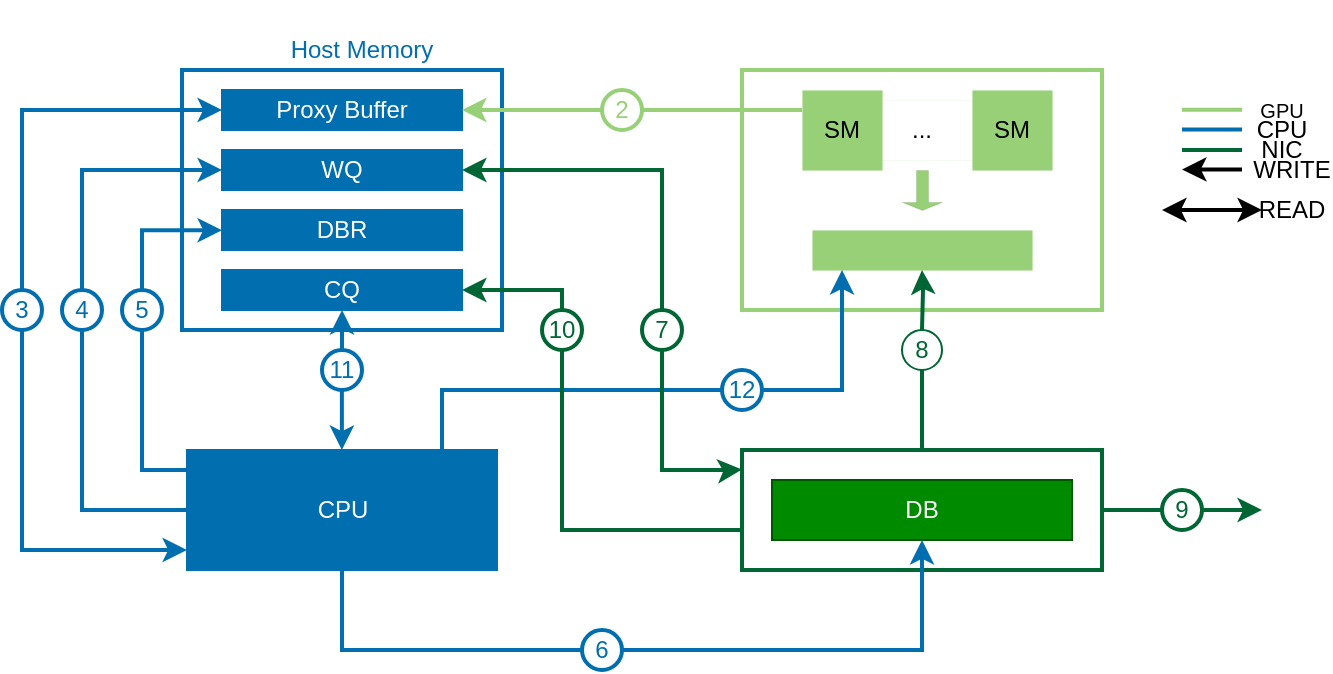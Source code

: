 <mxfile version="28.2.5">
  <diagram name="第 1 页" id="DKbf9dmjsP7fvO9kBE2q">
    <mxGraphModel dx="995" dy="578" grid="1" gridSize="10" guides="1" tooltips="1" connect="1" arrows="1" fold="1" page="1" pageScale="1" pageWidth="827" pageHeight="1169" math="0" shadow="0">
      <root>
        <mxCell id="0" />
        <mxCell id="1" parent="0" />
        <mxCell id="073cDV9OZKLBj1v4pkw0-8" value="" style="rounded=0;whiteSpace=wrap;html=1;strokeColor=#006EAF;strokeWidth=2;" vertex="1" parent="1">
          <mxGeometry x="220" y="70" width="160" height="130" as="geometry" />
        </mxCell>
        <mxCell id="073cDV9OZKLBj1v4pkw0-1" value="Proxy Buffer" style="rounded=0;whiteSpace=wrap;html=1;fillColor=#006EAF;fontColor=#ffffff;strokeColor=#006EAF;" vertex="1" parent="1">
          <mxGeometry x="240" y="80" width="120" height="20" as="geometry" />
        </mxCell>
        <mxCell id="073cDV9OZKLBj1v4pkw0-2" value="WQ" style="rounded=0;whiteSpace=wrap;html=1;fillColor=#006EAF;fontColor=#ffffff;strokeColor=#006EAF;" vertex="1" parent="1">
          <mxGeometry x="240" y="110" width="120" height="20" as="geometry" />
        </mxCell>
        <mxCell id="073cDV9OZKLBj1v4pkw0-3" value="DBR" style="rounded=0;whiteSpace=wrap;html=1;fillColor=#006EAF;fontColor=#ffffff;strokeColor=#006EAF;" vertex="1" parent="1">
          <mxGeometry x="240" y="140" width="120" height="20" as="geometry" />
        </mxCell>
        <mxCell id="073cDV9OZKLBj1v4pkw0-4" value="CQ" style="rounded=0;whiteSpace=wrap;html=1;fillColor=#006EAF;fontColor=#ffffff;strokeColor=#006EAF;" vertex="1" parent="1">
          <mxGeometry x="240" y="170" width="120" height="20" as="geometry" />
        </mxCell>
        <mxCell id="073cDV9OZKLBj1v4pkw0-30" value="" style="edgeStyle=orthogonalEdgeStyle;rounded=0;orthogonalLoop=1;jettySize=auto;html=1;startArrow=classic;startFill=1;strokeWidth=2;endArrow=none;endFill=0;strokeColor=#006EAF;" edge="1" parent="1">
          <mxGeometry relative="1" as="geometry">
            <mxPoint x="299.94" y="260" as="sourcePoint" />
            <mxPoint x="299.94" y="230" as="targetPoint" />
          </mxGeometry>
        </mxCell>
        <mxCell id="073cDV9OZKLBj1v4pkw0-70" value="" style="edgeStyle=orthogonalEdgeStyle;rounded=0;orthogonalLoop=1;jettySize=auto;html=1;endArrow=none;endFill=0;strokeColor=#006EAF;strokeWidth=2;" edge="1" parent="1" source="073cDV9OZKLBj1v4pkw0-5">
          <mxGeometry relative="1" as="geometry">
            <mxPoint x="420" y="360" as="targetPoint" />
            <Array as="points">
              <mxPoint x="300" y="360" />
            </Array>
          </mxGeometry>
        </mxCell>
        <mxCell id="073cDV9OZKLBj1v4pkw0-5" value="CPU" style="rounded=0;whiteSpace=wrap;html=1;fillColor=#006EAF;fontColor=#ffffff;strokeColor=#006EAF;" vertex="1" parent="1">
          <mxGeometry x="222.5" y="260" width="155" height="60" as="geometry" />
        </mxCell>
        <mxCell id="073cDV9OZKLBj1v4pkw0-10" value="" style="edgeStyle=orthogonalEdgeStyle;rounded=0;orthogonalLoop=1;jettySize=auto;html=1;entryX=0;entryY=0.5;entryDx=0;entryDy=0;exitX=0.5;exitY=0;exitDx=0;exitDy=0;strokeColor=#006EAF;strokeWidth=2;" edge="1" parent="1" source="073cDV9OZKLBj1v4pkw0-18">
          <mxGeometry relative="1" as="geometry">
            <mxPoint x="140" y="200" as="sourcePoint" />
            <mxPoint x="240" y="90" as="targetPoint" />
            <Array as="points">
              <mxPoint x="140" y="90" />
            </Array>
          </mxGeometry>
        </mxCell>
        <mxCell id="073cDV9OZKLBj1v4pkw0-14" value="" style="edgeStyle=orthogonalEdgeStyle;rounded=0;orthogonalLoop=1;jettySize=auto;html=1;entryX=0;entryY=0.5;entryDx=0;entryDy=0;strokeColor=#006EAF;strokeWidth=2;" edge="1" parent="1">
          <mxGeometry relative="1" as="geometry">
            <mxPoint x="170" y="180" as="sourcePoint" />
            <mxPoint x="240" y="120.04" as="targetPoint" />
            <Array as="points">
              <mxPoint x="170" y="120" />
            </Array>
          </mxGeometry>
        </mxCell>
        <mxCell id="073cDV9OZKLBj1v4pkw0-15" value="" style="edgeStyle=orthogonalEdgeStyle;rounded=0;orthogonalLoop=1;jettySize=auto;html=1;entryX=0;entryY=0.5;entryDx=0;entryDy=0;strokeColor=#006EAF;strokeWidth=2;" edge="1" parent="1">
          <mxGeometry relative="1" as="geometry">
            <mxPoint x="200" y="180" as="sourcePoint" />
            <mxPoint x="240" y="150.08" as="targetPoint" />
            <Array as="points">
              <mxPoint x="200" y="150.01" />
            </Array>
          </mxGeometry>
        </mxCell>
        <mxCell id="073cDV9OZKLBj1v4pkw0-26" value="" style="edgeStyle=orthogonalEdgeStyle;rounded=0;orthogonalLoop=1;jettySize=auto;html=1;strokeColor=#006EAF;strokeWidth=2;" edge="1" parent="1" source="073cDV9OZKLBj1v4pkw0-18" target="073cDV9OZKLBj1v4pkw0-5">
          <mxGeometry relative="1" as="geometry">
            <mxPoint x="150" y="310" as="targetPoint" />
            <Array as="points">
              <mxPoint x="140" y="310" />
            </Array>
          </mxGeometry>
        </mxCell>
        <mxCell id="073cDV9OZKLBj1v4pkw0-18" value="&lt;span style=&quot;color: rgb(0, 110, 175);&quot;&gt;3&lt;/span&gt;" style="ellipse;whiteSpace=wrap;html=1;strokeColor=#006EAF;strokeWidth=2;" vertex="1" parent="1">
          <mxGeometry x="130" y="180" width="20" height="20" as="geometry" />
        </mxCell>
        <mxCell id="073cDV9OZKLBj1v4pkw0-24" value="" style="edgeStyle=orthogonalEdgeStyle;rounded=0;orthogonalLoop=1;jettySize=auto;html=1;entryX=0;entryY=0.5;entryDx=0;entryDy=0;strokeColor=#006EAF;strokeWidth=2;endArrow=none;endFill=0;" edge="1" parent="1" source="073cDV9OZKLBj1v4pkw0-19" target="073cDV9OZKLBj1v4pkw0-5">
          <mxGeometry relative="1" as="geometry">
            <mxPoint x="220" y="280" as="targetPoint" />
            <Array as="points">
              <mxPoint x="170" y="290" />
            </Array>
          </mxGeometry>
        </mxCell>
        <mxCell id="073cDV9OZKLBj1v4pkw0-19" value="&lt;span style=&quot;color: rgb(0, 110, 175);&quot;&gt;4&lt;/span&gt;" style="ellipse;whiteSpace=wrap;html=1;strokeColor=#006EAF;strokeWidth=2;" vertex="1" parent="1">
          <mxGeometry x="160" y="180" width="20" height="20" as="geometry" />
        </mxCell>
        <mxCell id="073cDV9OZKLBj1v4pkw0-22" value="" style="edgeStyle=orthogonalEdgeStyle;rounded=0;orthogonalLoop=1;jettySize=auto;html=1;strokeColor=#006EAF;strokeWidth=2;endArrow=none;endFill=0;" edge="1" parent="1" source="073cDV9OZKLBj1v4pkw0-20" target="073cDV9OZKLBj1v4pkw0-5">
          <mxGeometry relative="1" as="geometry">
            <Array as="points">
              <mxPoint x="200" y="270" />
            </Array>
          </mxGeometry>
        </mxCell>
        <mxCell id="073cDV9OZKLBj1v4pkw0-20" value="&lt;span style=&quot;color: rgb(0, 110, 175);&quot;&gt;5&lt;/span&gt;" style="ellipse;whiteSpace=wrap;html=1;strokeColor=#006EAF;strokeWidth=2;" vertex="1" parent="1">
          <mxGeometry x="190" y="180" width="20" height="20" as="geometry" />
        </mxCell>
        <mxCell id="073cDV9OZKLBj1v4pkw0-29" value="&lt;span style=&quot;color: rgb(0, 110, 175);&quot;&gt;Host Memory&lt;/span&gt;" style="text;html=1;align=center;verticalAlign=middle;whiteSpace=wrap;rounded=0;" vertex="1" parent="1">
          <mxGeometry x="250" y="35" width="120" height="50" as="geometry" />
        </mxCell>
        <mxCell id="073cDV9OZKLBj1v4pkw0-33" value="" style="edgeStyle=orthogonalEdgeStyle;rounded=0;orthogonalLoop=1;jettySize=auto;html=1;endArrow=none;endFill=0;strokeColor=#006EAF;strokeWidth=2;jumpStyle=arc;" edge="1" parent="1">
          <mxGeometry relative="1" as="geometry">
            <mxPoint x="490" y="230" as="sourcePoint" />
            <mxPoint x="350" y="260" as="targetPoint" />
            <Array as="points">
              <mxPoint x="350" y="230" />
              <mxPoint x="350" y="260" />
            </Array>
          </mxGeometry>
        </mxCell>
        <mxCell id="073cDV9OZKLBj1v4pkw0-34" value="" style="edgeStyle=orthogonalEdgeStyle;rounded=0;orthogonalLoop=1;jettySize=auto;html=1;strokeColor=#006EAF;strokeWidth=2;" edge="1" parent="1" source="073cDV9OZKLBj1v4pkw0-32">
          <mxGeometry relative="1" as="geometry">
            <mxPoint x="300" y="190" as="targetPoint" />
          </mxGeometry>
        </mxCell>
        <mxCell id="073cDV9OZKLBj1v4pkw0-32" value="&lt;span style=&quot;color: rgb(0, 110, 175);&quot;&gt;11&lt;/span&gt;" style="ellipse;whiteSpace=wrap;html=1;strokeColor=#006EAF;strokeWidth=2;" vertex="1" parent="1">
          <mxGeometry x="290" y="210" width="20" height="20" as="geometry" />
        </mxCell>
        <mxCell id="073cDV9OZKLBj1v4pkw0-61" value="" style="edgeStyle=orthogonalEdgeStyle;rounded=0;orthogonalLoop=1;jettySize=auto;html=1;entryX=1;entryY=0.5;entryDx=0;entryDy=0;strokeWidth=2;strokeColor=#006633;" edge="1" parent="1">
          <mxGeometry relative="1" as="geometry">
            <mxPoint x="460" y="190" as="sourcePoint" />
            <mxPoint x="360" y="120" as="targetPoint" />
            <Array as="points">
              <mxPoint x="460" y="120" />
            </Array>
          </mxGeometry>
        </mxCell>
        <mxCell id="073cDV9OZKLBj1v4pkw0-97" value="" style="edgeStyle=orthogonalEdgeStyle;rounded=0;orthogonalLoop=1;jettySize=auto;html=1;endArrow=none;endFill=0;strokeWidth=2;strokeColor=#006633;" edge="1" parent="1" source="073cDV9OZKLBj1v4pkw0-40" target="073cDV9OZKLBj1v4pkw0-96">
          <mxGeometry relative="1" as="geometry" />
        </mxCell>
        <mxCell id="073cDV9OZKLBj1v4pkw0-40" value="" style="rounded=0;whiteSpace=wrap;html=1;strokeWidth=2;strokeColor=#006633;" vertex="1" parent="1">
          <mxGeometry x="500" y="260" width="180" height="60" as="geometry" />
        </mxCell>
        <mxCell id="073cDV9OZKLBj1v4pkw0-39" value="DB" style="rounded=0;whiteSpace=wrap;html=1;fillColor=#008a00;fontColor=#ffffff;strokeColor=#005700;" vertex="1" parent="1">
          <mxGeometry x="515" y="275" width="150" height="30" as="geometry" />
        </mxCell>
        <mxCell id="073cDV9OZKLBj1v4pkw0-41" value="" style="rounded=0;whiteSpace=wrap;html=1;strokeWidth=2;strokeColor=#97D077;" vertex="1" parent="1">
          <mxGeometry x="500" y="70" width="180" height="120" as="geometry" />
        </mxCell>
        <mxCell id="073cDV9OZKLBj1v4pkw0-43" value="SM" style="whiteSpace=wrap;html=1;aspect=fixed;strokeWidth=0;fillColor=#97D077;strokeColor=#97D077;" vertex="1" parent="1">
          <mxGeometry x="530" y="80" width="40" height="40" as="geometry" />
        </mxCell>
        <mxCell id="073cDV9OZKLBj1v4pkw0-46" value="SM" style="whiteSpace=wrap;html=1;aspect=fixed;strokeWidth=0;fillColor=#97D077;strokeColor=#97D077;" vertex="1" parent="1">
          <mxGeometry x="615" y="80" width="40" height="40" as="geometry" />
        </mxCell>
        <mxCell id="073cDV9OZKLBj1v4pkw0-49" value="" style="rounded=0;whiteSpace=wrap;html=1;fillColor=#97D077;strokeColor=#97D077;strokeWidth=0;" vertex="1" parent="1">
          <mxGeometry x="535" y="150" width="110" height="20" as="geometry" />
        </mxCell>
        <mxCell id="073cDV9OZKLBj1v4pkw0-50" value="..." style="text;html=1;align=center;verticalAlign=middle;whiteSpace=wrap;rounded=0;strokeColor=#97D077;strokeWidth=0;" vertex="1" parent="1">
          <mxGeometry x="560" y="85" width="60" height="30" as="geometry" />
        </mxCell>
        <mxCell id="073cDV9OZKLBj1v4pkw0-52" value="" style="edgeStyle=orthogonalEdgeStyle;rounded=0;orthogonalLoop=1;jettySize=auto;html=1;strokeColor=#006633;strokeWidth=2;" edge="1" parent="1" target="073cDV9OZKLBj1v4pkw0-49">
          <mxGeometry relative="1" as="geometry">
            <mxPoint x="590" y="200" as="sourcePoint" />
          </mxGeometry>
        </mxCell>
        <mxCell id="073cDV9OZKLBj1v4pkw0-54" value="" style="edgeStyle=orthogonalEdgeStyle;rounded=0;orthogonalLoop=1;jettySize=auto;html=1;endArrow=none;endFill=0;strokeWidth=2;strokeColor=#006633;" edge="1" parent="1" source="073cDV9OZKLBj1v4pkw0-53">
          <mxGeometry relative="1" as="geometry">
            <mxPoint x="590" y="260" as="targetPoint" />
          </mxGeometry>
        </mxCell>
        <mxCell id="073cDV9OZKLBj1v4pkw0-53" value="&lt;div&gt;&lt;span style=&quot;color: rgb(0, 102, 51);&quot;&gt;8&lt;/span&gt;&lt;/div&gt;" style="ellipse;whiteSpace=wrap;html=1;strokeColor=#006633;" vertex="1" parent="1">
          <mxGeometry x="580" y="200" width="20" height="20" as="geometry" />
        </mxCell>
        <mxCell id="073cDV9OZKLBj1v4pkw0-58" value="" style="edgeStyle=orthogonalEdgeStyle;rounded=0;orthogonalLoop=1;jettySize=auto;html=1;endArrow=none;endFill=0;strokeWidth=2;strokeColor=#97D077;fillColor=#cdeb8b;" edge="1" parent="1">
          <mxGeometry relative="1" as="geometry">
            <mxPoint x="450" y="90" as="sourcePoint" />
            <mxPoint x="530" y="90" as="targetPoint" />
            <Array as="points">
              <mxPoint x="500" y="90" />
              <mxPoint x="500" y="90" />
            </Array>
          </mxGeometry>
        </mxCell>
        <mxCell id="073cDV9OZKLBj1v4pkw0-59" value="" style="edgeStyle=orthogonalEdgeStyle;rounded=0;orthogonalLoop=1;jettySize=auto;html=1;endArrow=classic;endFill=1;startArrow=none;startFill=0;strokeWidth=2;strokeColor=#97D077;fillColor=#cdeb8b;" edge="1" parent="1" source="073cDV9OZKLBj1v4pkw0-57">
          <mxGeometry relative="1" as="geometry">
            <mxPoint x="360" y="90" as="targetPoint" />
            <Array as="points">
              <mxPoint x="360" y="90" />
            </Array>
          </mxGeometry>
        </mxCell>
        <mxCell id="073cDV9OZKLBj1v4pkw0-57" value="&lt;span style=&quot;color: rgb(151, 208, 119);&quot;&gt;2&lt;/span&gt;" style="ellipse;whiteSpace=wrap;html=1;strokeWidth=2;strokeColor=#97D077;" vertex="1" parent="1">
          <mxGeometry x="430" y="80" width="20" height="20" as="geometry" />
        </mxCell>
        <mxCell id="073cDV9OZKLBj1v4pkw0-67" value="" style="edgeStyle=orthogonalEdgeStyle;rounded=0;orthogonalLoop=1;jettySize=auto;html=1;endArrow=classic;endFill=1;entryX=0;entryY=0.163;entryDx=0;entryDy=0;entryPerimeter=0;strokeWidth=2;strokeColor=#006633;" edge="1" parent="1" target="073cDV9OZKLBj1v4pkw0-40">
          <mxGeometry relative="1" as="geometry">
            <mxPoint x="460.0" y="210" as="sourcePoint" />
            <mxPoint x="497" y="270" as="targetPoint" />
            <Array as="points">
              <mxPoint x="460" y="270" />
              <mxPoint x="497" y="270" />
            </Array>
          </mxGeometry>
        </mxCell>
        <mxCell id="073cDV9OZKLBj1v4pkw0-62" value="&lt;span style=&quot;color: rgb(0, 102, 51);&quot;&gt;7&lt;/span&gt;" style="ellipse;whiteSpace=wrap;html=1;strokeWidth=2;strokeColor=#006633;" vertex="1" parent="1">
          <mxGeometry x="450" y="190" width="20" height="20" as="geometry" />
        </mxCell>
        <mxCell id="073cDV9OZKLBj1v4pkw0-63" value="" style="edgeStyle=orthogonalEdgeStyle;rounded=0;orthogonalLoop=1;jettySize=auto;html=1;entryX=1;entryY=0.5;entryDx=0;entryDy=0;strokeWidth=2;strokeColor=#006633;" edge="1" parent="1" target="073cDV9OZKLBj1v4pkw0-4">
          <mxGeometry relative="1" as="geometry">
            <mxPoint x="410" y="190" as="sourcePoint" />
            <mxPoint x="350" y="180" as="targetPoint" />
            <Array as="points">
              <mxPoint x="410" y="180" />
            </Array>
          </mxGeometry>
        </mxCell>
        <mxCell id="073cDV9OZKLBj1v4pkw0-65" value="&lt;span style=&quot;color: rgb(0, 102, 51);&quot;&gt;10&lt;/span&gt;" style="ellipse;whiteSpace=wrap;html=1;strokeWidth=2;strokeColor=#006633;" vertex="1" parent="1">
          <mxGeometry x="400" y="190" width="20" height="20" as="geometry" />
        </mxCell>
        <mxCell id="073cDV9OZKLBj1v4pkw0-68" value="" style="edgeStyle=orthogonalEdgeStyle;rounded=0;orthogonalLoop=1;jettySize=auto;html=1;endArrow=none;endFill=0;entryX=0;entryY=0.667;entryDx=0;entryDy=0;entryPerimeter=0;strokeWidth=2;strokeColor=#006633;" edge="1" parent="1" target="073cDV9OZKLBj1v4pkw0-40">
          <mxGeometry relative="1" as="geometry">
            <mxPoint x="410.0" y="210" as="sourcePoint" />
            <mxPoint x="450" y="270" as="targetPoint" />
            <Array as="points">
              <mxPoint x="410" y="300" />
            </Array>
          </mxGeometry>
        </mxCell>
        <mxCell id="073cDV9OZKLBj1v4pkw0-71" value="&lt;span style=&quot;color: rgb(0, 110, 175);&quot;&gt;6&lt;/span&gt;" style="ellipse;whiteSpace=wrap;html=1;strokeColor=#006EAF;strokeWidth=2;" vertex="1" parent="1">
          <mxGeometry x="420" y="350" width="20" height="20" as="geometry" />
        </mxCell>
        <mxCell id="073cDV9OZKLBj1v4pkw0-74" value="&lt;span style=&quot;color: rgb(0, 110, 175);&quot;&gt;12&lt;/span&gt;" style="ellipse;whiteSpace=wrap;html=1;strokeWidth=2;strokeColor=#006EAF;" vertex="1" parent="1">
          <mxGeometry x="490" y="220" width="20" height="20" as="geometry" />
        </mxCell>
        <mxCell id="073cDV9OZKLBj1v4pkw0-76" value="" style="edgeStyle=orthogonalEdgeStyle;rounded=0;orthogonalLoop=1;jettySize=auto;html=1;exitX=1;exitY=0.5;exitDx=0;exitDy=0;strokeWidth=2;strokeColor=#006EAF;" edge="1" parent="1" source="073cDV9OZKLBj1v4pkw0-74">
          <mxGeometry relative="1" as="geometry">
            <mxPoint x="515" y="210" as="sourcePoint" />
            <mxPoint x="550" y="170" as="targetPoint" />
            <Array as="points">
              <mxPoint x="550" y="230" />
            </Array>
          </mxGeometry>
        </mxCell>
        <mxCell id="073cDV9OZKLBj1v4pkw0-77" value="" style="edgeStyle=orthogonalEdgeStyle;rounded=0;orthogonalLoop=1;jettySize=auto;html=1;endArrow=none;endFill=0;startArrow=none;startFill=0;strokeWidth=2;strokeColor=#97D077;" edge="1" parent="1">
          <mxGeometry relative="1" as="geometry">
            <mxPoint x="750" y="89.86" as="sourcePoint" />
            <mxPoint x="720" y="89.86" as="targetPoint" />
            <Array as="points">
              <mxPoint x="730" y="89.86" />
              <mxPoint x="730" y="89.86" />
            </Array>
          </mxGeometry>
        </mxCell>
        <mxCell id="073cDV9OZKLBj1v4pkw0-78" value="" style="edgeStyle=orthogonalEdgeStyle;rounded=0;orthogonalLoop=1;jettySize=auto;html=1;endArrow=none;endFill=0;startArrow=none;startFill=0;strokeWidth=2;strokeColor=#006EAF;" edge="1" parent="1">
          <mxGeometry relative="1" as="geometry">
            <mxPoint x="750" y="99.71" as="sourcePoint" />
            <mxPoint x="720" y="99.71" as="targetPoint" />
            <Array as="points">
              <mxPoint x="730" y="99.71" />
              <mxPoint x="730" y="99.71" />
            </Array>
          </mxGeometry>
        </mxCell>
        <mxCell id="073cDV9OZKLBj1v4pkw0-79" value="" style="edgeStyle=orthogonalEdgeStyle;rounded=0;orthogonalLoop=1;jettySize=auto;html=1;endArrow=none;endFill=0;startArrow=none;startFill=0;strokeWidth=2;strokeColor=#006633;" edge="1" parent="1">
          <mxGeometry relative="1" as="geometry">
            <mxPoint x="750" y="110.01" as="sourcePoint" />
            <mxPoint x="720" y="110.01" as="targetPoint" />
            <Array as="points">
              <mxPoint x="730" y="110.01" />
              <mxPoint x="730" y="110.01" />
            </Array>
          </mxGeometry>
        </mxCell>
        <mxCell id="073cDV9OZKLBj1v4pkw0-80" value="" style="edgeStyle=orthogonalEdgeStyle;rounded=0;orthogonalLoop=1;jettySize=auto;html=1;endArrow=classic;endFill=1;startArrow=none;startFill=0;strokeWidth=2;" edge="1" parent="1">
          <mxGeometry relative="1" as="geometry">
            <mxPoint x="750" y="119.71" as="sourcePoint" />
            <mxPoint x="720" y="119.71" as="targetPoint" />
            <Array as="points">
              <mxPoint x="730" y="119.71" />
              <mxPoint x="730" y="119.71" />
            </Array>
          </mxGeometry>
        </mxCell>
        <mxCell id="073cDV9OZKLBj1v4pkw0-81" value="" style="edgeStyle=orthogonalEdgeStyle;rounded=0;orthogonalLoop=1;jettySize=auto;html=1;endArrow=classic;endFill=1;startArrow=classic;startFill=1;strokeWidth=2;" edge="1" parent="1">
          <mxGeometry relative="1" as="geometry">
            <mxPoint x="760" y="140" as="sourcePoint" />
            <mxPoint x="710" y="140" as="targetPoint" />
            <Array as="points">
              <mxPoint x="740" y="140.13" />
              <mxPoint x="740" y="140.13" />
            </Array>
          </mxGeometry>
        </mxCell>
        <mxCell id="073cDV9OZKLBj1v4pkw0-82" value="&lt;font style=&quot;font-size: 10px;&quot;&gt;GPU&lt;/font&gt;" style="text;html=1;align=center;verticalAlign=middle;whiteSpace=wrap;rounded=0;" vertex="1" parent="1">
          <mxGeometry x="760" y="85" width="20" height="10" as="geometry" />
        </mxCell>
        <mxCell id="073cDV9OZKLBj1v4pkw0-83" value="CPU" style="text;html=1;align=center;verticalAlign=middle;whiteSpace=wrap;rounded=0;" vertex="1" parent="1">
          <mxGeometry x="760" y="95" width="20" height="10" as="geometry" />
        </mxCell>
        <mxCell id="073cDV9OZKLBj1v4pkw0-84" value="NIC" style="text;html=1;align=center;verticalAlign=middle;whiteSpace=wrap;rounded=0;" vertex="1" parent="1">
          <mxGeometry x="760" y="105" width="20" height="10" as="geometry" />
        </mxCell>
        <mxCell id="073cDV9OZKLBj1v4pkw0-85" value="WRITE" style="text;html=1;align=center;verticalAlign=middle;whiteSpace=wrap;rounded=0;" vertex="1" parent="1">
          <mxGeometry x="760" y="115" width="30" height="10" as="geometry" />
        </mxCell>
        <mxCell id="073cDV9OZKLBj1v4pkw0-86" value="READ" style="text;html=1;align=center;verticalAlign=middle;whiteSpace=wrap;rounded=0;" vertex="1" parent="1">
          <mxGeometry x="760" y="130" width="30" height="20" as="geometry" />
        </mxCell>
        <mxCell id="073cDV9OZKLBj1v4pkw0-73" value="" style="edgeStyle=orthogonalEdgeStyle;rounded=0;orthogonalLoop=1;jettySize=auto;html=1;strokeColor=#006EAF;strokeWidth=2;entryX=0.5;entryY=1;entryDx=0;entryDy=0;" edge="1" parent="1" source="073cDV9OZKLBj1v4pkw0-71" target="073cDV9OZKLBj1v4pkw0-39">
          <mxGeometry relative="1" as="geometry">
            <mxPoint x="490" y="360" as="targetPoint" />
          </mxGeometry>
        </mxCell>
        <mxCell id="073cDV9OZKLBj1v4pkw0-95" value="" style="shape=singleArrow;direction=south;whiteSpace=wrap;html=1;fillColor=#97D077;strokeWidth=0;" vertex="1" parent="1">
          <mxGeometry x="580" y="120" width="20" height="20" as="geometry" />
        </mxCell>
        <mxCell id="073cDV9OZKLBj1v4pkw0-99" value="" style="edgeStyle=orthogonalEdgeStyle;rounded=0;orthogonalLoop=1;jettySize=auto;html=1;strokeColor=#006633;strokeWidth=2;" edge="1" parent="1" source="073cDV9OZKLBj1v4pkw0-96">
          <mxGeometry relative="1" as="geometry">
            <mxPoint x="760" y="290" as="targetPoint" />
            <Array as="points">
              <mxPoint x="740" y="290" />
              <mxPoint x="740" y="290" />
            </Array>
          </mxGeometry>
        </mxCell>
        <mxCell id="073cDV9OZKLBj1v4pkw0-96" value="&lt;span style=&quot;color: rgb(0, 102, 51);&quot;&gt;9&lt;/span&gt;" style="ellipse;whiteSpace=wrap;html=1;strokeColor=#006633;rounded=0;strokeWidth=2;" vertex="1" parent="1">
          <mxGeometry x="710" y="280" width="20" height="20" as="geometry" />
        </mxCell>
      </root>
    </mxGraphModel>
  </diagram>
</mxfile>
